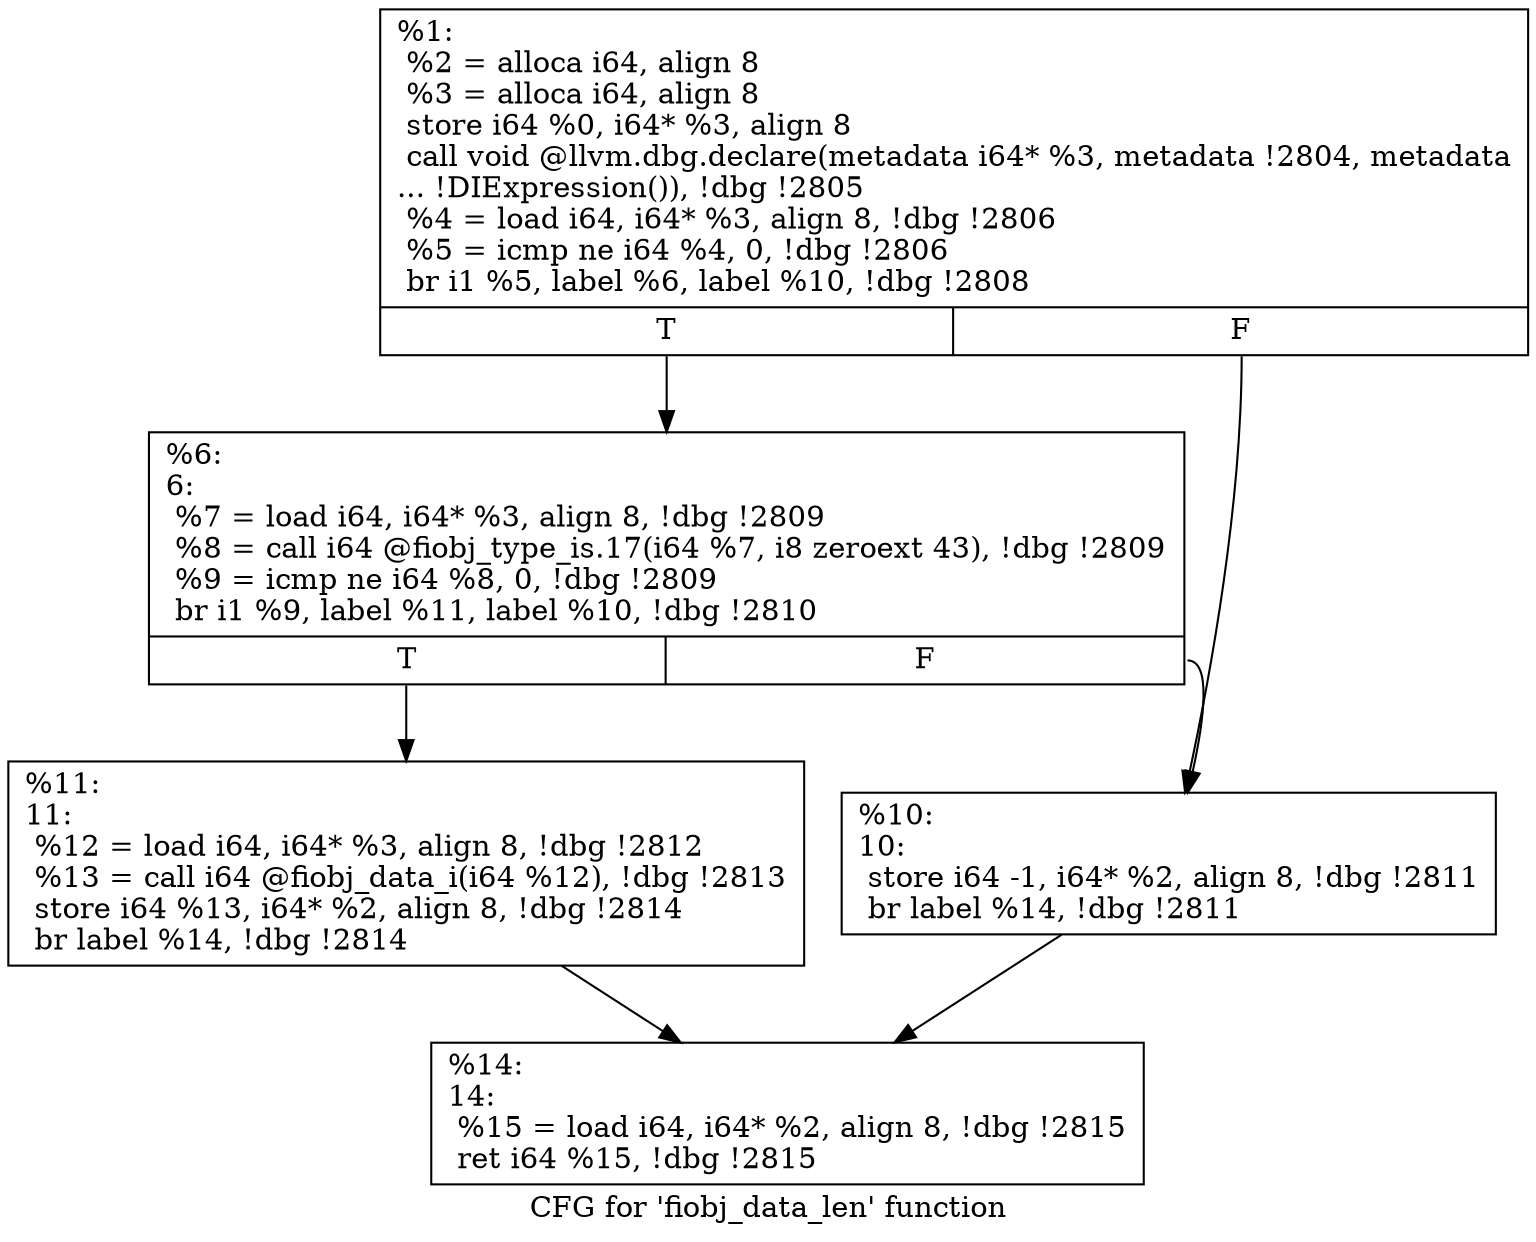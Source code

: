 digraph "CFG for 'fiobj_data_len' function" {
	label="CFG for 'fiobj_data_len' function";

	Node0x556851da5390 [shape=record,label="{%1:\l  %2 = alloca i64, align 8\l  %3 = alloca i64, align 8\l  store i64 %0, i64* %3, align 8\l  call void @llvm.dbg.declare(metadata i64* %3, metadata !2804, metadata\l... !DIExpression()), !dbg !2805\l  %4 = load i64, i64* %3, align 8, !dbg !2806\l  %5 = icmp ne i64 %4, 0, !dbg !2806\l  br i1 %5, label %6, label %10, !dbg !2808\l|{<s0>T|<s1>F}}"];
	Node0x556851da5390:s0 -> Node0x556851da9860;
	Node0x556851da5390:s1 -> Node0x556851da98b0;
	Node0x556851da9860 [shape=record,label="{%6:\l6:                                                \l  %7 = load i64, i64* %3, align 8, !dbg !2809\l  %8 = call i64 @fiobj_type_is.17(i64 %7, i8 zeroext 43), !dbg !2809\l  %9 = icmp ne i64 %8, 0, !dbg !2809\l  br i1 %9, label %11, label %10, !dbg !2810\l|{<s0>T|<s1>F}}"];
	Node0x556851da9860:s0 -> Node0x556851da9900;
	Node0x556851da9860:s1 -> Node0x556851da98b0;
	Node0x556851da98b0 [shape=record,label="{%10:\l10:                                               \l  store i64 -1, i64* %2, align 8, !dbg !2811\l  br label %14, !dbg !2811\l}"];
	Node0x556851da98b0 -> Node0x556851da9950;
	Node0x556851da9900 [shape=record,label="{%11:\l11:                                               \l  %12 = load i64, i64* %3, align 8, !dbg !2812\l  %13 = call i64 @fiobj_data_i(i64 %12), !dbg !2813\l  store i64 %13, i64* %2, align 8, !dbg !2814\l  br label %14, !dbg !2814\l}"];
	Node0x556851da9900 -> Node0x556851da9950;
	Node0x556851da9950 [shape=record,label="{%14:\l14:                                               \l  %15 = load i64, i64* %2, align 8, !dbg !2815\l  ret i64 %15, !dbg !2815\l}"];
}
